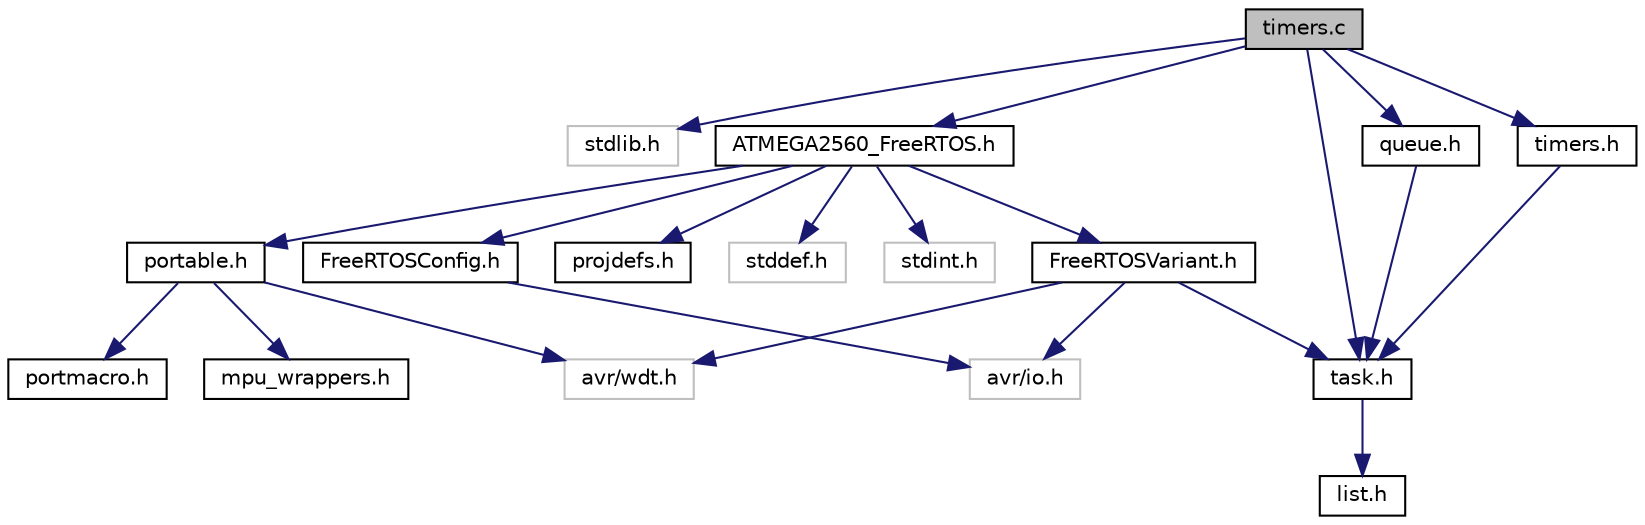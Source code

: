digraph "timers.c"
{
  edge [fontname="Helvetica",fontsize="10",labelfontname="Helvetica",labelfontsize="10"];
  node [fontname="Helvetica",fontsize="10",shape=record];
  Node0 [label="timers.c",height=0.2,width=0.4,color="black", fillcolor="grey75", style="filled", fontcolor="black"];
  Node0 -> Node1 [color="midnightblue",fontsize="10",style="solid",fontname="Helvetica"];
  Node1 [label="stdlib.h",height=0.2,width=0.4,color="grey75", fillcolor="white", style="filled"];
  Node0 -> Node2 [color="midnightblue",fontsize="10",style="solid",fontname="Helvetica"];
  Node2 [label="ATMEGA2560_FreeRTOS.h",height=0.2,width=0.4,color="black", fillcolor="white", style="filled",URL="$_a_t_m_e_g_a2560___free_r_t_o_s_8h.html"];
  Node2 -> Node3 [color="midnightblue",fontsize="10",style="solid",fontname="Helvetica"];
  Node3 [label="stddef.h",height=0.2,width=0.4,color="grey75", fillcolor="white", style="filled"];
  Node2 -> Node4 [color="midnightblue",fontsize="10",style="solid",fontname="Helvetica"];
  Node4 [label="stdint.h",height=0.2,width=0.4,color="grey75", fillcolor="white", style="filled"];
  Node2 -> Node5 [color="midnightblue",fontsize="10",style="solid",fontname="Helvetica"];
  Node5 [label="FreeRTOSConfig.h",height=0.2,width=0.4,color="black", fillcolor="white", style="filled",URL="$_free_r_t_o_s_config_8h.html"];
  Node5 -> Node6 [color="midnightblue",fontsize="10",style="solid",fontname="Helvetica"];
  Node6 [label="avr/io.h",height=0.2,width=0.4,color="grey75", fillcolor="white", style="filled"];
  Node2 -> Node7 [color="midnightblue",fontsize="10",style="solid",fontname="Helvetica"];
  Node7 [label="projdefs.h",height=0.2,width=0.4,color="black", fillcolor="white", style="filled",URL="$projdefs_8h.html"];
  Node2 -> Node8 [color="midnightblue",fontsize="10",style="solid",fontname="Helvetica"];
  Node8 [label="portable.h",height=0.2,width=0.4,color="black", fillcolor="white", style="filled",URL="$portable_8h.html"];
  Node8 -> Node9 [color="midnightblue",fontsize="10",style="solid",fontname="Helvetica"];
  Node9 [label="portmacro.h",height=0.2,width=0.4,color="black", fillcolor="white", style="filled",URL="$portmacro_8h.html"];
  Node8 -> Node10 [color="midnightblue",fontsize="10",style="solid",fontname="Helvetica"];
  Node10 [label="avr/wdt.h",height=0.2,width=0.4,color="grey75", fillcolor="white", style="filled"];
  Node8 -> Node11 [color="midnightblue",fontsize="10",style="solid",fontname="Helvetica"];
  Node11 [label="mpu_wrappers.h",height=0.2,width=0.4,color="black", fillcolor="white", style="filled",URL="$mpu__wrappers_8h.html"];
  Node2 -> Node12 [color="midnightblue",fontsize="10",style="solid",fontname="Helvetica"];
  Node12 [label="FreeRTOSVariant.h",height=0.2,width=0.4,color="black", fillcolor="white", style="filled",URL="$_free_r_t_o_s_variant_8h.html"];
  Node12 -> Node6 [color="midnightblue",fontsize="10",style="solid",fontname="Helvetica"];
  Node12 -> Node10 [color="midnightblue",fontsize="10",style="solid",fontname="Helvetica"];
  Node12 -> Node13 [color="midnightblue",fontsize="10",style="solid",fontname="Helvetica"];
  Node13 [label="task.h",height=0.2,width=0.4,color="black", fillcolor="white", style="filled",URL="$task_8h.html"];
  Node13 -> Node14 [color="midnightblue",fontsize="10",style="solid",fontname="Helvetica"];
  Node14 [label="list.h",height=0.2,width=0.4,color="black", fillcolor="white", style="filled",URL="$list_8h.html"];
  Node0 -> Node13 [color="midnightblue",fontsize="10",style="solid",fontname="Helvetica"];
  Node0 -> Node15 [color="midnightblue",fontsize="10",style="solid",fontname="Helvetica"];
  Node15 [label="queue.h",height=0.2,width=0.4,color="black", fillcolor="white", style="filled",URL="$queue_8h.html"];
  Node15 -> Node13 [color="midnightblue",fontsize="10",style="solid",fontname="Helvetica"];
  Node0 -> Node16 [color="midnightblue",fontsize="10",style="solid",fontname="Helvetica"];
  Node16 [label="timers.h",height=0.2,width=0.4,color="black", fillcolor="white", style="filled",URL="$timers_8h.html"];
  Node16 -> Node13 [color="midnightblue",fontsize="10",style="solid",fontname="Helvetica"];
}
